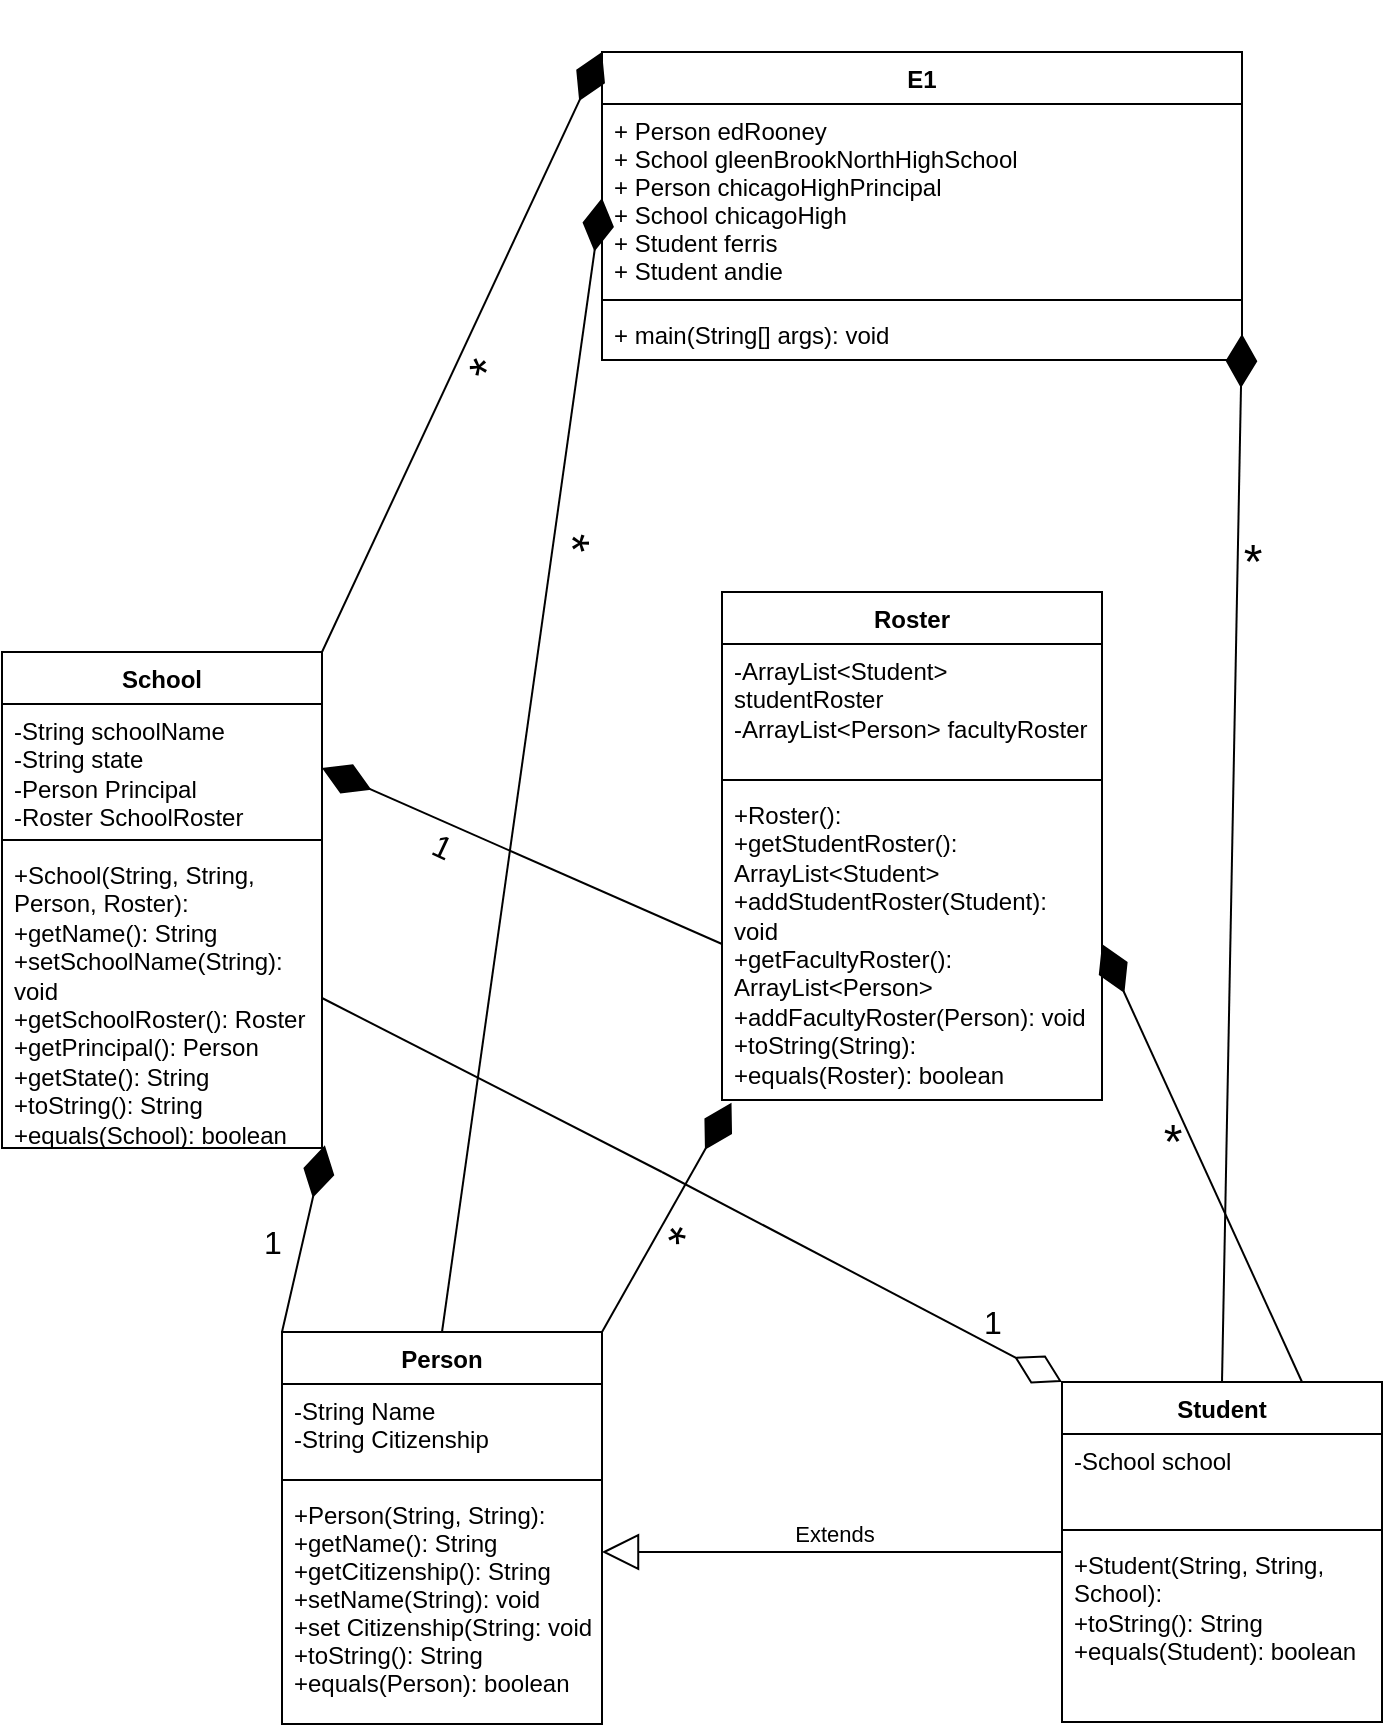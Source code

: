 <mxfile>
    <diagram id="d0-eN3Kh5kL88RZnRoQ-" name="Page-1">
        <mxGraphModel dx="1095" dy="1022" grid="1" gridSize="10" guides="1" tooltips="1" connect="1" arrows="1" fold="1" page="1" pageScale="1" pageWidth="850" pageHeight="1100" math="0" shadow="0">
            <root>
                <mxCell id="0"/>
                <mxCell id="1" parent="0"/>
                <mxCell id="2" value="Person" style="swimlane;fontStyle=1;align=center;verticalAlign=top;childLayout=stackLayout;horizontal=1;startSize=26;horizontalStack=0;resizeParent=1;resizeParentMax=0;resizeLast=0;collapsible=1;marginBottom=0;" vertex="1" parent="1">
                    <mxGeometry x="180" y="690" width="160" height="196" as="geometry"/>
                </mxCell>
                <mxCell id="3" value="-String Name&#10;-String Citizenship" style="text;strokeColor=none;fillColor=none;align=left;verticalAlign=top;spacingLeft=4;spacingRight=4;overflow=hidden;rotatable=0;points=[[0,0.5],[1,0.5]];portConstraint=eastwest;whiteSpace=wrap;" vertex="1" parent="2">
                    <mxGeometry y="26" width="160" height="44" as="geometry"/>
                </mxCell>
                <mxCell id="4" value="" style="line;strokeWidth=1;fillColor=none;align=left;verticalAlign=middle;spacingTop=-1;spacingLeft=3;spacingRight=3;rotatable=0;labelPosition=right;points=[];portConstraint=eastwest;strokeColor=inherit;" vertex="1" parent="2">
                    <mxGeometry y="70" width="160" height="8" as="geometry"/>
                </mxCell>
                <mxCell id="5" value="+Person(String, String):&#10;+getName(): String&#10;+getCitizenship(): String&#10;+setName(String): void&#10;+set Citizenship(String: void&#10;+toString(): String&#10;+equals(Person): boolean" style="text;strokeColor=none;fillColor=none;align=left;verticalAlign=top;spacingLeft=4;spacingRight=4;overflow=hidden;rotatable=0;points=[[0,0.5],[1,0.5]];portConstraint=eastwest;" vertex="1" parent="2">
                    <mxGeometry y="78" width="160" height="118" as="geometry"/>
                </mxCell>
                <mxCell id="7" value="Student" style="swimlane;fontStyle=1;align=center;verticalAlign=top;childLayout=stackLayout;horizontal=1;startSize=26;horizontalStack=0;resizeParent=1;resizeParentMax=0;resizeLast=0;collapsible=1;marginBottom=0;" vertex="1" parent="1">
                    <mxGeometry x="570" y="715" width="160" height="170" as="geometry"/>
                </mxCell>
                <mxCell id="8" value="-School school" style="text;strokeColor=none;fillColor=none;align=left;verticalAlign=top;spacingLeft=4;spacingRight=4;overflow=hidden;rotatable=0;points=[[0,0.5],[1,0.5]];portConstraint=eastwest;whiteSpace=wrap;" vertex="1" parent="7">
                    <mxGeometry y="26" width="160" height="44" as="geometry"/>
                </mxCell>
                <mxCell id="9" value="" style="line;strokeWidth=1;fillColor=none;align=left;verticalAlign=middle;spacingTop=-1;spacingLeft=3;spacingRight=3;rotatable=0;labelPosition=right;points=[];portConstraint=eastwest;strokeColor=inherit;" vertex="1" parent="7">
                    <mxGeometry y="70" width="160" height="8" as="geometry"/>
                </mxCell>
                <mxCell id="10" value="+Student(String, String, School):&#10;+toString(): String&#10;+equals(Student): boolean" style="text;strokeColor=none;fillColor=none;align=left;verticalAlign=top;spacingLeft=4;spacingRight=4;overflow=hidden;rotatable=0;points=[[0,0.5],[1,0.5]];portConstraint=eastwest;whiteSpace=wrap;" vertex="1" parent="7">
                    <mxGeometry y="78" width="160" height="92" as="geometry"/>
                </mxCell>
                <mxCell id="11" value="Extends" style="endArrow=block;endSize=16;endFill=0;html=1;" edge="1" parent="1">
                    <mxGeometry x="-0.005" y="-9" width="160" relative="1" as="geometry">
                        <mxPoint x="570" y="800" as="sourcePoint"/>
                        <mxPoint x="340" y="800" as="targetPoint"/>
                        <mxPoint as="offset"/>
                    </mxGeometry>
                </mxCell>
                <mxCell id="12" value="School" style="swimlane;fontStyle=1;align=center;verticalAlign=top;childLayout=stackLayout;horizontal=1;startSize=26;horizontalStack=0;resizeParent=1;resizeParentMax=0;resizeLast=0;collapsible=1;marginBottom=0;" vertex="1" parent="1">
                    <mxGeometry x="40" y="350" width="160" height="248" as="geometry"/>
                </mxCell>
                <mxCell id="13" value="-String schoolName&#10;-String state&#10;-Person Principal&#10;-Roster SchoolRoster&#10;" style="text;strokeColor=none;fillColor=none;align=left;verticalAlign=top;spacingLeft=4;spacingRight=4;overflow=hidden;rotatable=0;points=[[0,0.5],[1,0.5]];portConstraint=eastwest;whiteSpace=wrap;" vertex="1" parent="12">
                    <mxGeometry y="26" width="160" height="64" as="geometry"/>
                </mxCell>
                <mxCell id="14" value="" style="line;strokeWidth=1;fillColor=none;align=left;verticalAlign=middle;spacingTop=-1;spacingLeft=3;spacingRight=3;rotatable=0;labelPosition=right;points=[];portConstraint=eastwest;strokeColor=inherit;" vertex="1" parent="12">
                    <mxGeometry y="90" width="160" height="8" as="geometry"/>
                </mxCell>
                <mxCell id="15" value="+School(String, String, Person, Roster):&#10;+getName(): String&#10;+setSchoolName(String): void&#10;+getSchoolRoster(): Roster&#10;+getPrincipal(): Person&#10;+getState(): String&#10;+toString(): String&#10;+equals(School): boolean" style="text;strokeColor=none;fillColor=none;align=left;verticalAlign=top;spacingLeft=4;spacingRight=4;overflow=hidden;rotatable=0;points=[[0,0.5],[1,0.5]];portConstraint=eastwest;whiteSpace=wrap;" vertex="1" parent="12">
                    <mxGeometry y="98" width="160" height="150" as="geometry"/>
                </mxCell>
                <mxCell id="19" value="Roster" style="swimlane;fontStyle=1;align=center;verticalAlign=top;childLayout=stackLayout;horizontal=1;startSize=26;horizontalStack=0;resizeParent=1;resizeParentMax=0;resizeLast=0;collapsible=1;marginBottom=0;" vertex="1" parent="1">
                    <mxGeometry x="400" y="320" width="190" height="254" as="geometry"/>
                </mxCell>
                <mxCell id="20" value="-ArrayList&lt;Student&gt; studentRoster&#10;-ArrayList&lt;Person&gt; facultyRoster" style="text;strokeColor=none;fillColor=none;align=left;verticalAlign=top;spacingLeft=4;spacingRight=4;overflow=hidden;rotatable=0;points=[[0,0.5],[1,0.5]];portConstraint=eastwest;whiteSpace=wrap;" vertex="1" parent="19">
                    <mxGeometry y="26" width="190" height="64" as="geometry"/>
                </mxCell>
                <mxCell id="21" value="" style="line;strokeWidth=1;fillColor=none;align=left;verticalAlign=middle;spacingTop=-1;spacingLeft=3;spacingRight=3;rotatable=0;labelPosition=right;points=[];portConstraint=eastwest;strokeColor=inherit;" vertex="1" parent="19">
                    <mxGeometry y="90" width="190" height="8" as="geometry"/>
                </mxCell>
                <mxCell id="22" value="+Roster():&#10;+getStudentRoster(): ArrayList&lt;Student&gt;&#10;+addStudentRoster(Student): void&#10;+getFacultyRoster(): ArrayList&lt;Person&gt;&#10;+addFacultyRoster(Person): void&#10;+toString(String):&#10;+equals(Roster): boolean" style="text;strokeColor=none;fillColor=none;align=left;verticalAlign=top;spacingLeft=4;spacingRight=4;overflow=hidden;rotatable=0;points=[[0,0.5],[1,0.5]];portConstraint=eastwest;whiteSpace=wrap;" vertex="1" parent="19">
                    <mxGeometry y="98" width="190" height="156" as="geometry"/>
                </mxCell>
                <mxCell id="32" value="" style="endArrow=diamondThin;endFill=1;endSize=24;html=1;exitX=0.75;exitY=0;exitDx=0;exitDy=0;entryX=1;entryY=0.5;entryDx=0;entryDy=0;" edge="1" parent="1" source="7" target="22">
                    <mxGeometry width="160" relative="1" as="geometry">
                        <mxPoint x="320" y="630" as="sourcePoint"/>
                        <mxPoint x="480" y="630" as="targetPoint"/>
                    </mxGeometry>
                </mxCell>
                <mxCell id="33" value="" style="endArrow=diamondThin;endFill=1;endSize=24;html=1;exitX=1;exitY=0;exitDx=0;exitDy=0;entryX=0.025;entryY=1.009;entryDx=0;entryDy=0;entryPerimeter=0;" edge="1" parent="1" source="2" target="22">
                    <mxGeometry width="160" relative="1" as="geometry">
                        <mxPoint x="320" y="630" as="sourcePoint"/>
                        <mxPoint x="480" y="630" as="targetPoint"/>
                    </mxGeometry>
                </mxCell>
                <mxCell id="34" value="" style="endArrow=diamondThin;endFill=1;endSize=24;html=1;exitX=0;exitY=0.5;exitDx=0;exitDy=0;entryX=1;entryY=0.5;entryDx=0;entryDy=0;" edge="1" parent="1" source="22" target="13">
                    <mxGeometry width="160" relative="1" as="geometry">
                        <mxPoint x="320" y="630" as="sourcePoint"/>
                        <mxPoint x="480" y="630" as="targetPoint"/>
                    </mxGeometry>
                </mxCell>
                <mxCell id="36" value="" style="endArrow=diamondThin;endFill=1;endSize=24;html=1;exitX=0;exitY=0;exitDx=0;exitDy=0;entryX=1.009;entryY=0.991;entryDx=0;entryDy=0;entryPerimeter=0;" edge="1" parent="1" source="2" target="15">
                    <mxGeometry width="160" relative="1" as="geometry">
                        <mxPoint x="320" y="630" as="sourcePoint"/>
                        <mxPoint x="480" y="630" as="targetPoint"/>
                    </mxGeometry>
                </mxCell>
                <mxCell id="37" value="" style="endArrow=diamondThin;endFill=0;endSize=24;html=1;entryX=0;entryY=0;entryDx=0;entryDy=0;startArrow=none;" edge="1" parent="1" target="7">
                    <mxGeometry width="160" relative="1" as="geometry">
                        <mxPoint x="370" y="610" as="sourcePoint"/>
                        <mxPoint x="480" y="630" as="targetPoint"/>
                    </mxGeometry>
                </mxCell>
                <mxCell id="39" value="E1" style="swimlane;fontStyle=1;align=center;verticalAlign=top;childLayout=stackLayout;horizontal=1;startSize=26;horizontalStack=0;resizeParent=1;resizeParentMax=0;resizeLast=0;collapsible=1;marginBottom=0;" vertex="1" parent="1">
                    <mxGeometry x="340" y="50" width="320" height="154" as="geometry"/>
                </mxCell>
                <mxCell id="40" value="+ Person edRooney&#10;+ School gleenBrookNorthHighSchool&#10;+ Person chicagoHighPrincipal&#10;+ School chicagoHigh&#10;+ Student ferris&#10;+ Student andie&#10;" style="text;strokeColor=none;fillColor=none;align=left;verticalAlign=top;spacingLeft=4;spacingRight=4;overflow=hidden;rotatable=0;points=[[0,0.5],[1,0.5]];portConstraint=eastwest;" vertex="1" parent="39">
                    <mxGeometry y="26" width="320" height="94" as="geometry"/>
                </mxCell>
                <mxCell id="41" value="" style="line;strokeWidth=1;fillColor=none;align=left;verticalAlign=middle;spacingTop=-1;spacingLeft=3;spacingRight=3;rotatable=0;labelPosition=right;points=[];portConstraint=eastwest;strokeColor=inherit;" vertex="1" parent="39">
                    <mxGeometry y="120" width="320" height="8" as="geometry"/>
                </mxCell>
                <mxCell id="42" value="+ main(String[] args): void" style="text;strokeColor=none;fillColor=none;align=left;verticalAlign=top;spacingLeft=4;spacingRight=4;overflow=hidden;rotatable=0;points=[[0,0.5],[1,0.5]];portConstraint=eastwest;" vertex="1" parent="39">
                    <mxGeometry y="128" width="320" height="26" as="geometry"/>
                </mxCell>
                <mxCell id="47" value="" style="endArrow=none;endFill=0;endSize=24;html=1;exitX=1;exitY=0.5;exitDx=0;exitDy=0;" edge="1" parent="1" source="15">
                    <mxGeometry width="160" relative="1" as="geometry">
                        <mxPoint x="200" y="523" as="sourcePoint"/>
                        <mxPoint x="370" y="610" as="targetPoint"/>
                    </mxGeometry>
                </mxCell>
                <mxCell id="50" value="*" style="text;html=1;align=center;verticalAlign=middle;resizable=0;points=[];autosize=1;strokeColor=none;fillColor=none;fontSize=24;" vertex="1" parent="1">
                    <mxGeometry x="610" y="575" width="30" height="40" as="geometry"/>
                </mxCell>
                <mxCell id="54" value="*" style="text;html=1;align=center;verticalAlign=middle;resizable=0;points=[];autosize=1;strokeColor=none;fillColor=none;rotation=30;fontSize=24;" vertex="1" parent="1">
                    <mxGeometry x="360" y="625" width="30" height="40" as="geometry"/>
                </mxCell>
                <mxCell id="56" value="1" style="text;html=1;align=center;verticalAlign=middle;resizable=0;points=[];autosize=1;strokeColor=none;fillColor=none;fontSize=16;" vertex="1" parent="1">
                    <mxGeometry x="520" y="670" width="30" height="30" as="geometry"/>
                </mxCell>
                <mxCell id="57" value="1" style="text;html=1;align=center;verticalAlign=middle;resizable=0;points=[];autosize=1;strokeColor=none;fillColor=none;fontSize=16;" vertex="1" parent="1">
                    <mxGeometry x="160" y="630" width="30" height="30" as="geometry"/>
                </mxCell>
                <mxCell id="58" value="1" style="text;html=1;align=center;verticalAlign=middle;resizable=0;points=[];autosize=1;strokeColor=none;fillColor=none;rotation=25;fontSize=16;" vertex="1" parent="1">
                    <mxGeometry x="245" y="432" width="30" height="30" as="geometry"/>
                </mxCell>
                <mxCell id="59" value="" style="endArrow=diamondThin;endFill=1;endSize=24;html=1;exitX=0.5;exitY=0;exitDx=0;exitDy=0;entryX=1;entryY=0.5;entryDx=0;entryDy=0;" edge="1" parent="1" source="7" target="42">
                    <mxGeometry width="160" relative="1" as="geometry">
                        <mxPoint x="250" y="460" as="sourcePoint"/>
                        <mxPoint x="410" y="460" as="targetPoint"/>
                    </mxGeometry>
                </mxCell>
                <mxCell id="60" value="" style="endArrow=diamondThin;endFill=1;endSize=24;html=1;exitX=0.5;exitY=0;exitDx=0;exitDy=0;entryX=0;entryY=0.5;entryDx=0;entryDy=0;" edge="1" parent="1" source="2" target="40">
                    <mxGeometry width="160" relative="1" as="geometry">
                        <mxPoint x="250" y="460" as="sourcePoint"/>
                        <mxPoint x="410" y="460" as="targetPoint"/>
                    </mxGeometry>
                </mxCell>
                <mxCell id="62" value="*" style="text;html=1;align=center;verticalAlign=middle;resizable=0;points=[];autosize=1;strokeColor=none;fillColor=none;fontSize=24;" vertex="1" parent="1">
                    <mxGeometry x="650" y="285" width="30" height="40" as="geometry"/>
                </mxCell>
                <mxCell id="63" value="*" style="text;html=1;align=center;verticalAlign=middle;resizable=0;points=[];autosize=1;strokeColor=none;fillColor=none;rotation=90;strokeWidth=1;fontSize=24;" vertex="1" parent="1">
                    <mxGeometry x="310" y="275" width="30" height="40" as="geometry"/>
                </mxCell>
                <mxCell id="64" value="" style="endArrow=diamondThin;endFill=1;endSize=24;html=1;exitX=1;exitY=0;exitDx=0;exitDy=0;entryX=0;entryY=0;entryDx=0;entryDy=0;" edge="1" parent="1" source="12" target="39">
                    <mxGeometry width="160" relative="1" as="geometry">
                        <mxPoint x="110" y="220" as="sourcePoint"/>
                        <mxPoint x="270" y="220" as="targetPoint"/>
                    </mxGeometry>
                </mxCell>
                <mxCell id="65" value="*" style="text;html=1;align=center;verticalAlign=middle;resizable=0;points=[];autosize=1;strokeColor=none;fillColor=none;rotation=120;fontSize=24;" vertex="1" parent="1">
                    <mxGeometry x="260" y="185" width="30" height="40" as="geometry"/>
                </mxCell>
            </root>
        </mxGraphModel>
    </diagram>
</mxfile>